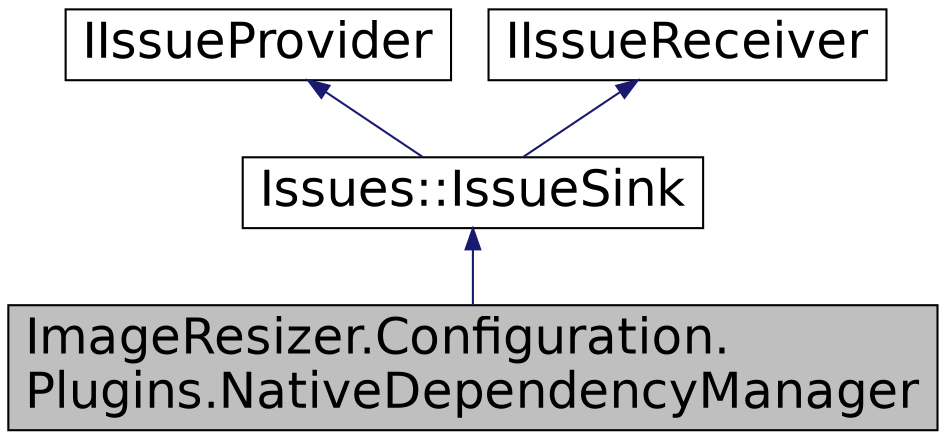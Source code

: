 digraph "ImageResizer.Configuration.Plugins.NativeDependencyManager"
{
  edge [fontname="Helvetica",fontsize="24",labelfontname="Helvetica",labelfontsize="24"];
  node [fontname="Helvetica",fontsize="24",shape=record];
  Node1 [label="ImageResizer.Configuration.\lPlugins.NativeDependencyManager",height=0.2,width=0.4,color="black", fillcolor="grey75", style="filled" fontcolor="black"];
  Node2 -> Node1 [dir="back",color="midnightblue",fontsize="24",style="solid",fontname="Helvetica"];
  Node2 [label="Issues::IssueSink",height=0.2,width=0.4,color="black", fillcolor="white", style="filled",URL="$class_image_resizer_1_1_configuration_1_1_issues_1_1_issue_sink.html"];
  Node3 -> Node2 [dir="back",color="midnightblue",fontsize="24",style="solid",fontname="Helvetica"];
  Node3 [label="IIssueProvider",height=0.2,width=0.4,color="black", fillcolor="white", style="filled",URL="$interface_image_resizer_1_1_configuration_1_1_issues_1_1_i_issue_provider.html"];
  Node4 -> Node2 [dir="back",color="midnightblue",fontsize="24",style="solid",fontname="Helvetica"];
  Node4 [label="IIssueReceiver",height=0.2,width=0.4,color="black", fillcolor="white", style="filled",URL="$interface_image_resizer_1_1_configuration_1_1_issues_1_1_i_issue_receiver.html"];
}
